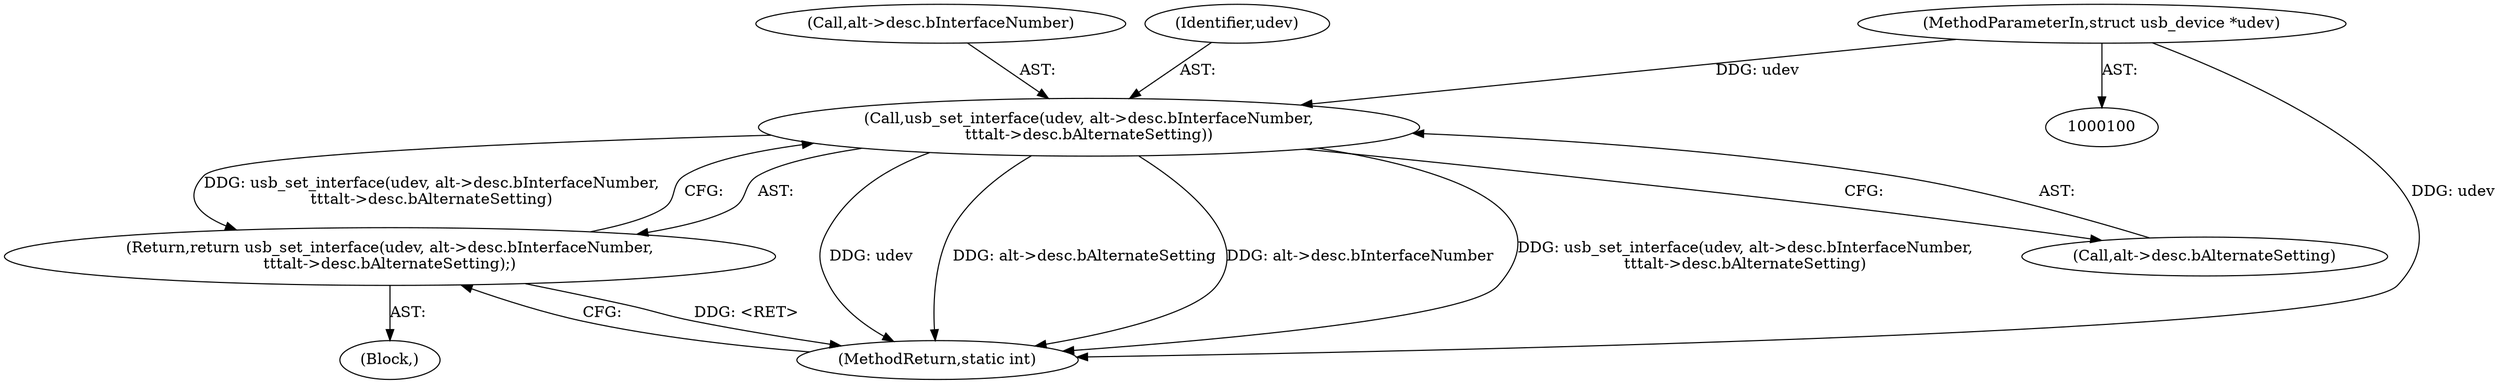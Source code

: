 digraph "0_linux_786de92b3cb26012d3d0f00ee37adf14527f35c4@pointer" {
"1000116" [label="(Call,usb_set_interface(udev, alt->desc.bInterfaceNumber,\n\t\t\talt->desc.bAlternateSetting))"];
"1000101" [label="(MethodParameterIn,struct usb_device *udev)"];
"1000115" [label="(Return,return usb_set_interface(udev, alt->desc.bInterfaceNumber,\n\t\t\talt->desc.bAlternateSetting);)"];
"1000128" [label="(MethodReturn,static int)"];
"1000101" [label="(MethodParameterIn,struct usb_device *udev)"];
"1000115" [label="(Return,return usb_set_interface(udev, alt->desc.bInterfaceNumber,\n\t\t\talt->desc.bAlternateSetting);)"];
"1000118" [label="(Call,alt->desc.bInterfaceNumber)"];
"1000116" [label="(Call,usb_set_interface(udev, alt->desc.bInterfaceNumber,\n\t\t\talt->desc.bAlternateSetting))"];
"1000103" [label="(Block,)"];
"1000117" [label="(Identifier,udev)"];
"1000123" [label="(Call,alt->desc.bAlternateSetting)"];
"1000116" -> "1000115"  [label="AST: "];
"1000116" -> "1000123"  [label="CFG: "];
"1000117" -> "1000116"  [label="AST: "];
"1000118" -> "1000116"  [label="AST: "];
"1000123" -> "1000116"  [label="AST: "];
"1000115" -> "1000116"  [label="CFG: "];
"1000116" -> "1000128"  [label="DDG: udev"];
"1000116" -> "1000128"  [label="DDG: alt->desc.bAlternateSetting"];
"1000116" -> "1000128"  [label="DDG: alt->desc.bInterfaceNumber"];
"1000116" -> "1000128"  [label="DDG: usb_set_interface(udev, alt->desc.bInterfaceNumber,\n\t\t\talt->desc.bAlternateSetting)"];
"1000116" -> "1000115"  [label="DDG: usb_set_interface(udev, alt->desc.bInterfaceNumber,\n\t\t\talt->desc.bAlternateSetting)"];
"1000101" -> "1000116"  [label="DDG: udev"];
"1000101" -> "1000100"  [label="AST: "];
"1000101" -> "1000128"  [label="DDG: udev"];
"1000115" -> "1000103"  [label="AST: "];
"1000128" -> "1000115"  [label="CFG: "];
"1000115" -> "1000128"  [label="DDG: <RET>"];
}
